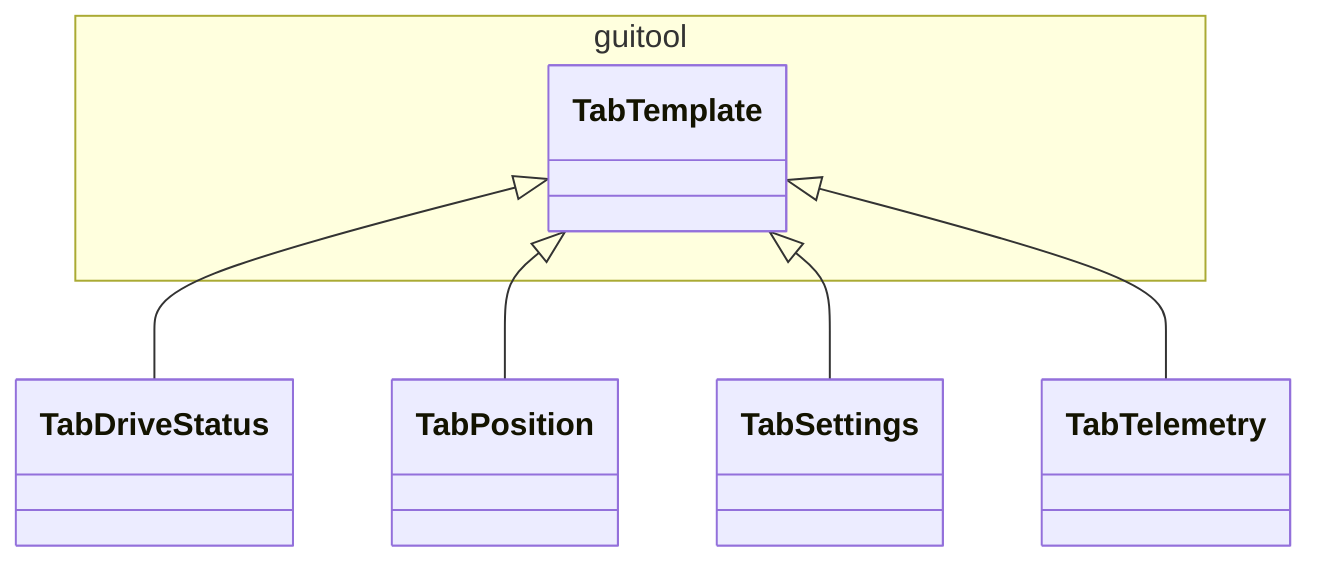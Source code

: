 classDiagram

namespace guitool {
  class TabTemplate
}

TabTemplate <|-- TabDriveStatus
TabTemplate <|-- TabPosition
TabTemplate <|-- TabSettings
TabTemplate <|-- TabTelemetry